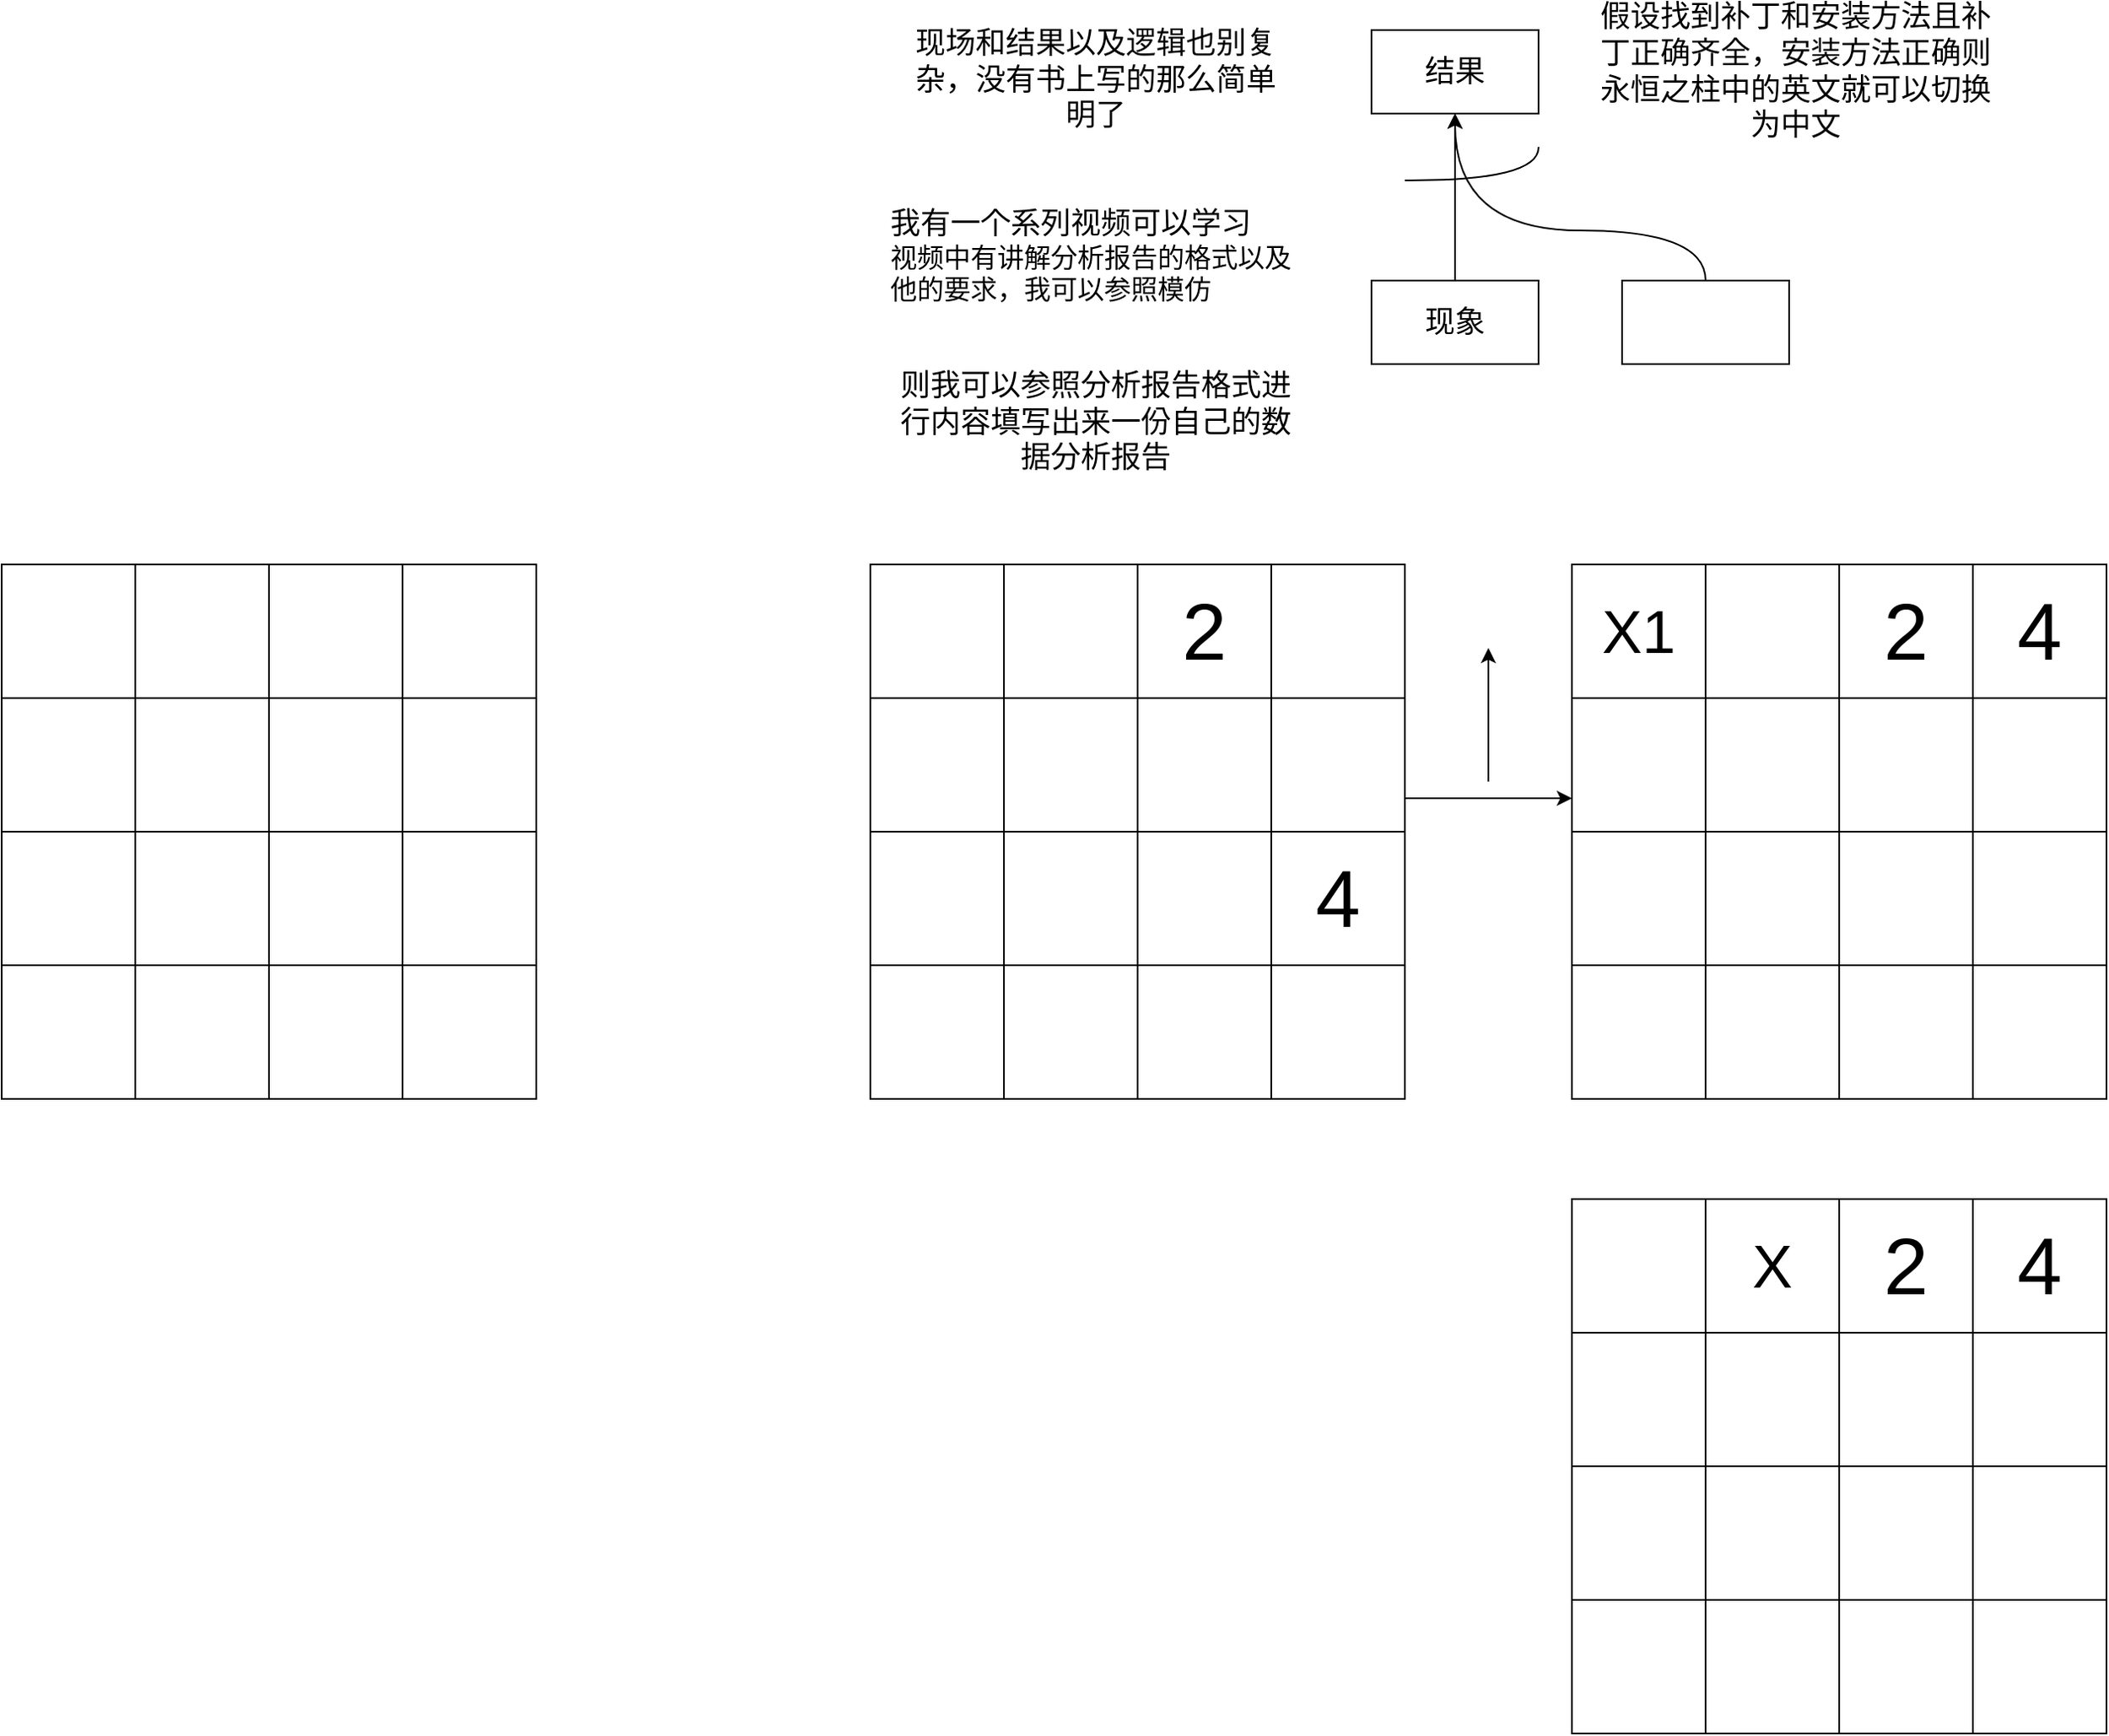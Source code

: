 <mxfile version="22.1.18" type="github">
  <diagram name="第 1 页" id="7Qjpa9ZFu0fZMU6uaSOI">
    <mxGraphModel dx="2920" dy="943" grid="1" gridSize="10" guides="1" tooltips="1" connect="1" arrows="1" fold="1" page="1" pageScale="1" pageWidth="827" pageHeight="1169" math="0" shadow="0">
      <root>
        <mxCell id="0" />
        <mxCell id="1" parent="0" />
        <mxCell id="0LUEohw0wYI0wddUHdcj-3" style="edgeStyle=orthogonalEdgeStyle;rounded=0;orthogonalLoop=1;jettySize=auto;html=1;entryX=0.5;entryY=1;entryDx=0;entryDy=0;" parent="1" source="sBUcJT7NgdSLqTTxF6SH-1" target="0LUEohw0wYI0wddUHdcj-1" edge="1">
          <mxGeometry relative="1" as="geometry" />
        </mxCell>
        <mxCell id="sBUcJT7NgdSLqTTxF6SH-1" value="&lt;font style=&quot;font-size: 18px;&quot;&gt;现象&lt;/font&gt;" style="rounded=0;whiteSpace=wrap;html=1;" parent="1" vertex="1">
          <mxGeometry x="40" y="430" width="100" height="50" as="geometry" />
        </mxCell>
        <mxCell id="0LUEohw0wYI0wddUHdcj-1" value="&lt;font style=&quot;font-size: 18px;&quot;&gt;结果&lt;/font&gt;" style="rounded=0;whiteSpace=wrap;html=1;" parent="1" vertex="1">
          <mxGeometry x="40" y="280" width="100" height="50" as="geometry" />
        </mxCell>
        <mxCell id="0LUEohw0wYI0wddUHdcj-4" style="edgeStyle=orthogonalEdgeStyle;rounded=0;orthogonalLoop=1;jettySize=auto;html=1;entryX=0.5;entryY=1;entryDx=0;entryDy=0;curved=1;" parent="1" source="0LUEohw0wYI0wddUHdcj-2" target="0LUEohw0wYI0wddUHdcj-1" edge="1">
          <mxGeometry relative="1" as="geometry">
            <Array as="points">
              <mxPoint x="240" y="400" />
              <mxPoint x="90" y="400" />
            </Array>
          </mxGeometry>
        </mxCell>
        <mxCell id="0LUEohw0wYI0wddUHdcj-2" value="" style="rounded=0;whiteSpace=wrap;html=1;" parent="1" vertex="1">
          <mxGeometry x="190" y="430" width="100" height="50" as="geometry" />
        </mxCell>
        <mxCell id="0LUEohw0wYI0wddUHdcj-5" value="" style="endArrow=none;html=1;rounded=0;edgeStyle=orthogonalEdgeStyle;curved=1;" parent="1" edge="1">
          <mxGeometry width="50" height="50" relative="1" as="geometry">
            <mxPoint x="60" y="370" as="sourcePoint" />
            <mxPoint x="140" y="350" as="targetPoint" />
          </mxGeometry>
        </mxCell>
        <mxCell id="0LUEohw0wYI0wddUHdcj-6" value="&lt;font style=&quot;font-size: 18px;&quot;&gt;假设找到补丁和安装方法且补丁正确齐全，安装方法正确则永恒之柱中的英文就可以切换为中文&lt;/font&gt;" style="text;html=1;strokeColor=none;fillColor=none;align=center;verticalAlign=middle;whiteSpace=wrap;rounded=0;" parent="1" vertex="1">
          <mxGeometry x="174" y="270" width="240" height="70" as="geometry" />
        </mxCell>
        <mxCell id="-e4Unl1jmkNUCEUF7GBw-1" value="&lt;font style=&quot;font-size: 18px;&quot;&gt;现场和结果以及逻辑也别复杂，没有书上写的那么简单明了&lt;/font&gt;" style="text;html=1;strokeColor=none;fillColor=none;align=center;verticalAlign=middle;whiteSpace=wrap;rounded=0;" parent="1" vertex="1">
          <mxGeometry x="-240" y="280" width="230" height="60" as="geometry" />
        </mxCell>
        <mxCell id="-e4Unl1jmkNUCEUF7GBw-2" value="&lt;font style=&quot;font-size: 18px;&quot;&gt;则我可以参照分析报告格式进行内容填写出来一份自己的数据分析报告&lt;/font&gt;" style="text;html=1;strokeColor=none;fillColor=none;align=center;verticalAlign=middle;whiteSpace=wrap;rounded=0;" parent="1" vertex="1">
          <mxGeometry x="-250" y="480" width="250" height="70" as="geometry" />
        </mxCell>
        <mxCell id="-e4Unl1jmkNUCEUF7GBw-3" value="&lt;div align=&quot;left&quot;&gt;&lt;font style=&quot;font-size: 18px;&quot;&gt;我有一个系列视频可以学习&lt;/font&gt;&lt;/div&gt;&lt;div align=&quot;left&quot;&gt;&lt;font size=&quot;3&quot;&gt;视频中有讲解分析报告的格式以及他的要求，我可以参照模仿&lt;br&gt;&lt;/font&gt;&lt;/div&gt;" style="text;html=1;strokeColor=none;fillColor=none;align=left;verticalAlign=middle;whiteSpace=wrap;rounded=0;" parent="1" vertex="1">
          <mxGeometry x="-250" y="380" width="250" height="70" as="geometry" />
        </mxCell>
        <mxCell id="KHfqfu53Otc5PW0wO-92-1" value="" style="whiteSpace=wrap;html=1;aspect=fixed;" vertex="1" parent="1">
          <mxGeometry x="-540" y="840" width="80" height="80" as="geometry" />
        </mxCell>
        <mxCell id="KHfqfu53Otc5PW0wO-92-2" value="" style="whiteSpace=wrap;html=1;aspect=fixed;" vertex="1" parent="1">
          <mxGeometry x="-540" y="680" width="80" height="80" as="geometry" />
        </mxCell>
        <mxCell id="KHfqfu53Otc5PW0wO-92-3" value="" style="whiteSpace=wrap;html=1;aspect=fixed;" vertex="1" parent="1">
          <mxGeometry x="-620" y="680" width="80" height="80" as="geometry" />
        </mxCell>
        <mxCell id="KHfqfu53Otc5PW0wO-92-4" value="" style="whiteSpace=wrap;html=1;aspect=fixed;" vertex="1" parent="1">
          <mxGeometry x="-700" y="680" width="80" height="80" as="geometry" />
        </mxCell>
        <mxCell id="KHfqfu53Otc5PW0wO-92-5" value="" style="whiteSpace=wrap;html=1;aspect=fixed;" vertex="1" parent="1">
          <mxGeometry x="-780" y="680" width="80" height="80" as="geometry" />
        </mxCell>
        <mxCell id="KHfqfu53Otc5PW0wO-92-6" value="" style="whiteSpace=wrap;html=1;aspect=fixed;" vertex="1" parent="1">
          <mxGeometry x="-540" y="600" width="80" height="80" as="geometry" />
        </mxCell>
        <mxCell id="KHfqfu53Otc5PW0wO-92-7" value="" style="whiteSpace=wrap;html=1;aspect=fixed;" vertex="1" parent="1">
          <mxGeometry x="-620" y="600" width="80" height="80" as="geometry" />
        </mxCell>
        <mxCell id="KHfqfu53Otc5PW0wO-92-8" value="" style="whiteSpace=wrap;html=1;aspect=fixed;" vertex="1" parent="1">
          <mxGeometry x="-700" y="600" width="80" height="80" as="geometry" />
        </mxCell>
        <mxCell id="KHfqfu53Otc5PW0wO-92-9" value="" style="whiteSpace=wrap;html=1;aspect=fixed;" vertex="1" parent="1">
          <mxGeometry x="-780" y="600" width="80" height="80" as="geometry" />
        </mxCell>
        <mxCell id="KHfqfu53Otc5PW0wO-92-10" value="" style="whiteSpace=wrap;html=1;aspect=fixed;" vertex="1" parent="1">
          <mxGeometry x="-620" y="840" width="80" height="80" as="geometry" />
        </mxCell>
        <mxCell id="KHfqfu53Otc5PW0wO-92-11" value="" style="whiteSpace=wrap;html=1;aspect=fixed;" vertex="1" parent="1">
          <mxGeometry x="-700" y="840" width="80" height="80" as="geometry" />
        </mxCell>
        <mxCell id="KHfqfu53Otc5PW0wO-92-12" value="" style="whiteSpace=wrap;html=1;aspect=fixed;" vertex="1" parent="1">
          <mxGeometry x="-780" y="840" width="80" height="80" as="geometry" />
        </mxCell>
        <mxCell id="KHfqfu53Otc5PW0wO-92-13" value="" style="whiteSpace=wrap;html=1;aspect=fixed;" vertex="1" parent="1">
          <mxGeometry x="-540" y="760" width="80" height="80" as="geometry" />
        </mxCell>
        <mxCell id="KHfqfu53Otc5PW0wO-92-14" value="" style="whiteSpace=wrap;html=1;aspect=fixed;" vertex="1" parent="1">
          <mxGeometry x="-620" y="760" width="80" height="80" as="geometry" />
        </mxCell>
        <mxCell id="KHfqfu53Otc5PW0wO-92-15" value="" style="whiteSpace=wrap;html=1;aspect=fixed;" vertex="1" parent="1">
          <mxGeometry x="-700" y="760" width="80" height="80" as="geometry" />
        </mxCell>
        <mxCell id="KHfqfu53Otc5PW0wO-92-16" value="" style="whiteSpace=wrap;html=1;aspect=fixed;" vertex="1" parent="1">
          <mxGeometry x="-780" y="760" width="80" height="80" as="geometry" />
        </mxCell>
        <mxCell id="KHfqfu53Otc5PW0wO-92-17" value="" style="whiteSpace=wrap;html=1;aspect=fixed;" vertex="1" parent="1">
          <mxGeometry x="-20" y="840" width="80" height="80" as="geometry" />
        </mxCell>
        <mxCell id="KHfqfu53Otc5PW0wO-92-18" value="" style="whiteSpace=wrap;html=1;aspect=fixed;" vertex="1" parent="1">
          <mxGeometry x="-20" y="680" width="80" height="80" as="geometry" />
        </mxCell>
        <mxCell id="KHfqfu53Otc5PW0wO-92-19" value="" style="whiteSpace=wrap;html=1;aspect=fixed;" vertex="1" parent="1">
          <mxGeometry x="-100" y="680" width="80" height="80" as="geometry" />
        </mxCell>
        <mxCell id="KHfqfu53Otc5PW0wO-92-20" value="" style="whiteSpace=wrap;html=1;aspect=fixed;" vertex="1" parent="1">
          <mxGeometry x="-180" y="680" width="80" height="80" as="geometry" />
        </mxCell>
        <mxCell id="KHfqfu53Otc5PW0wO-92-21" value="" style="whiteSpace=wrap;html=1;aspect=fixed;" vertex="1" parent="1">
          <mxGeometry x="-260" y="680" width="80" height="80" as="geometry" />
        </mxCell>
        <mxCell id="KHfqfu53Otc5PW0wO-92-22" value="" style="whiteSpace=wrap;html=1;aspect=fixed;" vertex="1" parent="1">
          <mxGeometry x="-20" y="600" width="80" height="80" as="geometry" />
        </mxCell>
        <mxCell id="KHfqfu53Otc5PW0wO-92-23" value="&lt;font style=&quot;font-size: 48px;&quot;&gt;2&lt;/font&gt;" style="whiteSpace=wrap;html=1;aspect=fixed;" vertex="1" parent="1">
          <mxGeometry x="-100" y="600" width="80" height="80" as="geometry" />
        </mxCell>
        <mxCell id="KHfqfu53Otc5PW0wO-92-24" value="" style="whiteSpace=wrap;html=1;aspect=fixed;" vertex="1" parent="1">
          <mxGeometry x="-180" y="600" width="80" height="80" as="geometry" />
        </mxCell>
        <mxCell id="KHfqfu53Otc5PW0wO-92-25" value="" style="whiteSpace=wrap;html=1;aspect=fixed;" vertex="1" parent="1">
          <mxGeometry x="-260" y="600" width="80" height="80" as="geometry" />
        </mxCell>
        <mxCell id="KHfqfu53Otc5PW0wO-92-26" value="" style="whiteSpace=wrap;html=1;aspect=fixed;" vertex="1" parent="1">
          <mxGeometry x="-100" y="840" width="80" height="80" as="geometry" />
        </mxCell>
        <mxCell id="KHfqfu53Otc5PW0wO-92-27" value="" style="whiteSpace=wrap;html=1;aspect=fixed;" vertex="1" parent="1">
          <mxGeometry x="-180" y="840" width="80" height="80" as="geometry" />
        </mxCell>
        <mxCell id="KHfqfu53Otc5PW0wO-92-28" value="" style="whiteSpace=wrap;html=1;aspect=fixed;" vertex="1" parent="1">
          <mxGeometry x="-260" y="840" width="80" height="80" as="geometry" />
        </mxCell>
        <mxCell id="KHfqfu53Otc5PW0wO-92-50" style="edgeStyle=orthogonalEdgeStyle;rounded=0;orthogonalLoop=1;jettySize=auto;html=1;exitX=1;exitY=0;exitDx=0;exitDy=0;entryX=0;entryY=0.75;entryDx=0;entryDy=0;" edge="1" parent="1" source="KHfqfu53Otc5PW0wO-92-29" target="KHfqfu53Otc5PW0wO-92-38">
          <mxGeometry relative="1" as="geometry" />
        </mxCell>
        <mxCell id="KHfqfu53Otc5PW0wO-92-29" value="&lt;font style=&quot;font-size: 48px;&quot;&gt;4&lt;/font&gt;" style="whiteSpace=wrap;html=1;aspect=fixed;" vertex="1" parent="1">
          <mxGeometry x="-20" y="760" width="80" height="80" as="geometry" />
        </mxCell>
        <mxCell id="KHfqfu53Otc5PW0wO-92-30" value="" style="whiteSpace=wrap;html=1;aspect=fixed;" vertex="1" parent="1">
          <mxGeometry x="-100" y="760" width="80" height="80" as="geometry" />
        </mxCell>
        <mxCell id="KHfqfu53Otc5PW0wO-92-31" value="" style="whiteSpace=wrap;html=1;aspect=fixed;" vertex="1" parent="1">
          <mxGeometry x="-180" y="760" width="80" height="80" as="geometry" />
        </mxCell>
        <mxCell id="KHfqfu53Otc5PW0wO-92-32" value="" style="whiteSpace=wrap;html=1;aspect=fixed;" vertex="1" parent="1">
          <mxGeometry x="-260" y="760" width="80" height="80" as="geometry" />
        </mxCell>
        <mxCell id="KHfqfu53Otc5PW0wO-92-34" value="" style="whiteSpace=wrap;html=1;aspect=fixed;" vertex="1" parent="1">
          <mxGeometry x="400" y="840" width="80" height="80" as="geometry" />
        </mxCell>
        <mxCell id="KHfqfu53Otc5PW0wO-92-35" value="" style="whiteSpace=wrap;html=1;aspect=fixed;" vertex="1" parent="1">
          <mxGeometry x="400" y="680" width="80" height="80" as="geometry" />
        </mxCell>
        <mxCell id="KHfqfu53Otc5PW0wO-92-36" value="" style="whiteSpace=wrap;html=1;aspect=fixed;" vertex="1" parent="1">
          <mxGeometry x="320" y="680" width="80" height="80" as="geometry" />
        </mxCell>
        <mxCell id="KHfqfu53Otc5PW0wO-92-37" value="" style="whiteSpace=wrap;html=1;aspect=fixed;" vertex="1" parent="1">
          <mxGeometry x="240" y="680" width="80" height="80" as="geometry" />
        </mxCell>
        <mxCell id="KHfqfu53Otc5PW0wO-92-38" value="" style="whiteSpace=wrap;html=1;aspect=fixed;" vertex="1" parent="1">
          <mxGeometry x="160" y="680" width="80" height="80" as="geometry" />
        </mxCell>
        <mxCell id="KHfqfu53Otc5PW0wO-92-39" value="&lt;font style=&quot;font-size: 48px;&quot;&gt;4&lt;/font&gt;" style="whiteSpace=wrap;html=1;aspect=fixed;" vertex="1" parent="1">
          <mxGeometry x="400" y="600" width="80" height="80" as="geometry" />
        </mxCell>
        <mxCell id="KHfqfu53Otc5PW0wO-92-40" value="&lt;font style=&quot;font-size: 48px;&quot;&gt;2&lt;/font&gt;" style="whiteSpace=wrap;html=1;aspect=fixed;" vertex="1" parent="1">
          <mxGeometry x="320" y="600" width="80" height="80" as="geometry" />
        </mxCell>
        <mxCell id="KHfqfu53Otc5PW0wO-92-41" value="" style="whiteSpace=wrap;html=1;aspect=fixed;" vertex="1" parent="1">
          <mxGeometry x="240" y="600" width="80" height="80" as="geometry" />
        </mxCell>
        <mxCell id="KHfqfu53Otc5PW0wO-92-42" value="&lt;font style=&quot;font-size: 36px;&quot;&gt;X1&lt;/font&gt;" style="whiteSpace=wrap;html=1;aspect=fixed;" vertex="1" parent="1">
          <mxGeometry x="160" y="600" width="80" height="80" as="geometry" />
        </mxCell>
        <mxCell id="KHfqfu53Otc5PW0wO-92-43" value="" style="whiteSpace=wrap;html=1;aspect=fixed;" vertex="1" parent="1">
          <mxGeometry x="320" y="840" width="80" height="80" as="geometry" />
        </mxCell>
        <mxCell id="KHfqfu53Otc5PW0wO-92-44" value="" style="whiteSpace=wrap;html=1;aspect=fixed;" vertex="1" parent="1">
          <mxGeometry x="240" y="840" width="80" height="80" as="geometry" />
        </mxCell>
        <mxCell id="KHfqfu53Otc5PW0wO-92-45" value="" style="whiteSpace=wrap;html=1;aspect=fixed;" vertex="1" parent="1">
          <mxGeometry x="160" y="840" width="80" height="80" as="geometry" />
        </mxCell>
        <mxCell id="KHfqfu53Otc5PW0wO-92-46" value="" style="whiteSpace=wrap;html=1;aspect=fixed;" vertex="1" parent="1">
          <mxGeometry x="400" y="760" width="80" height="80" as="geometry" />
        </mxCell>
        <mxCell id="KHfqfu53Otc5PW0wO-92-47" value="" style="whiteSpace=wrap;html=1;aspect=fixed;" vertex="1" parent="1">
          <mxGeometry x="320" y="760" width="80" height="80" as="geometry" />
        </mxCell>
        <mxCell id="KHfqfu53Otc5PW0wO-92-48" value="" style="whiteSpace=wrap;html=1;aspect=fixed;" vertex="1" parent="1">
          <mxGeometry x="240" y="760" width="80" height="80" as="geometry" />
        </mxCell>
        <mxCell id="KHfqfu53Otc5PW0wO-92-49" value="" style="whiteSpace=wrap;html=1;aspect=fixed;" vertex="1" parent="1">
          <mxGeometry x="160" y="760" width="80" height="80" as="geometry" />
        </mxCell>
        <mxCell id="KHfqfu53Otc5PW0wO-92-51" value="" style="whiteSpace=wrap;html=1;aspect=fixed;" vertex="1" parent="1">
          <mxGeometry x="400" y="1220" width="80" height="80" as="geometry" />
        </mxCell>
        <mxCell id="KHfqfu53Otc5PW0wO-92-52" value="" style="whiteSpace=wrap;html=1;aspect=fixed;" vertex="1" parent="1">
          <mxGeometry x="400" y="1060" width="80" height="80" as="geometry" />
        </mxCell>
        <mxCell id="KHfqfu53Otc5PW0wO-92-53" value="" style="whiteSpace=wrap;html=1;aspect=fixed;" vertex="1" parent="1">
          <mxGeometry x="320" y="1060" width="80" height="80" as="geometry" />
        </mxCell>
        <mxCell id="KHfqfu53Otc5PW0wO-92-54" value="" style="whiteSpace=wrap;html=1;aspect=fixed;" vertex="1" parent="1">
          <mxGeometry x="240" y="1060" width="80" height="80" as="geometry" />
        </mxCell>
        <mxCell id="KHfqfu53Otc5PW0wO-92-55" value="" style="whiteSpace=wrap;html=1;aspect=fixed;" vertex="1" parent="1">
          <mxGeometry x="160" y="1060" width="80" height="80" as="geometry" />
        </mxCell>
        <mxCell id="KHfqfu53Otc5PW0wO-92-56" value="&lt;font style=&quot;font-size: 48px;&quot;&gt;4&lt;/font&gt;" style="whiteSpace=wrap;html=1;aspect=fixed;" vertex="1" parent="1">
          <mxGeometry x="400" y="980" width="80" height="80" as="geometry" />
        </mxCell>
        <mxCell id="KHfqfu53Otc5PW0wO-92-57" value="&lt;font style=&quot;font-size: 48px;&quot;&gt;2&lt;/font&gt;" style="whiteSpace=wrap;html=1;aspect=fixed;" vertex="1" parent="1">
          <mxGeometry x="320" y="980" width="80" height="80" as="geometry" />
        </mxCell>
        <mxCell id="KHfqfu53Otc5PW0wO-92-58" value="&lt;font style=&quot;font-size: 36px;&quot;&gt;X&lt;/font&gt;" style="whiteSpace=wrap;html=1;aspect=fixed;" vertex="1" parent="1">
          <mxGeometry x="240" y="980" width="80" height="80" as="geometry" />
        </mxCell>
        <mxCell id="KHfqfu53Otc5PW0wO-92-59" value="" style="whiteSpace=wrap;html=1;aspect=fixed;" vertex="1" parent="1">
          <mxGeometry x="160" y="980" width="80" height="80" as="geometry" />
        </mxCell>
        <mxCell id="KHfqfu53Otc5PW0wO-92-60" value="" style="whiteSpace=wrap;html=1;aspect=fixed;" vertex="1" parent="1">
          <mxGeometry x="320" y="1220" width="80" height="80" as="geometry" />
        </mxCell>
        <mxCell id="KHfqfu53Otc5PW0wO-92-61" value="" style="whiteSpace=wrap;html=1;aspect=fixed;" vertex="1" parent="1">
          <mxGeometry x="240" y="1220" width="80" height="80" as="geometry" />
        </mxCell>
        <mxCell id="KHfqfu53Otc5PW0wO-92-62" value="" style="whiteSpace=wrap;html=1;aspect=fixed;" vertex="1" parent="1">
          <mxGeometry x="160" y="1220" width="80" height="80" as="geometry" />
        </mxCell>
        <mxCell id="KHfqfu53Otc5PW0wO-92-63" value="" style="whiteSpace=wrap;html=1;aspect=fixed;" vertex="1" parent="1">
          <mxGeometry x="400" y="1140" width="80" height="80" as="geometry" />
        </mxCell>
        <mxCell id="KHfqfu53Otc5PW0wO-92-64" value="" style="whiteSpace=wrap;html=1;aspect=fixed;" vertex="1" parent="1">
          <mxGeometry x="320" y="1140" width="80" height="80" as="geometry" />
        </mxCell>
        <mxCell id="KHfqfu53Otc5PW0wO-92-65" value="" style="whiteSpace=wrap;html=1;aspect=fixed;" vertex="1" parent="1">
          <mxGeometry x="240" y="1140" width="80" height="80" as="geometry" />
        </mxCell>
        <mxCell id="KHfqfu53Otc5PW0wO-92-66" value="" style="whiteSpace=wrap;html=1;aspect=fixed;" vertex="1" parent="1">
          <mxGeometry x="160" y="1140" width="80" height="80" as="geometry" />
        </mxCell>
        <mxCell id="KHfqfu53Otc5PW0wO-92-67" value="" style="endArrow=classic;html=1;rounded=0;" edge="1" parent="1">
          <mxGeometry width="50" height="50" relative="1" as="geometry">
            <mxPoint x="110" y="730" as="sourcePoint" />
            <mxPoint x="110" y="650" as="targetPoint" />
          </mxGeometry>
        </mxCell>
      </root>
    </mxGraphModel>
  </diagram>
</mxfile>
